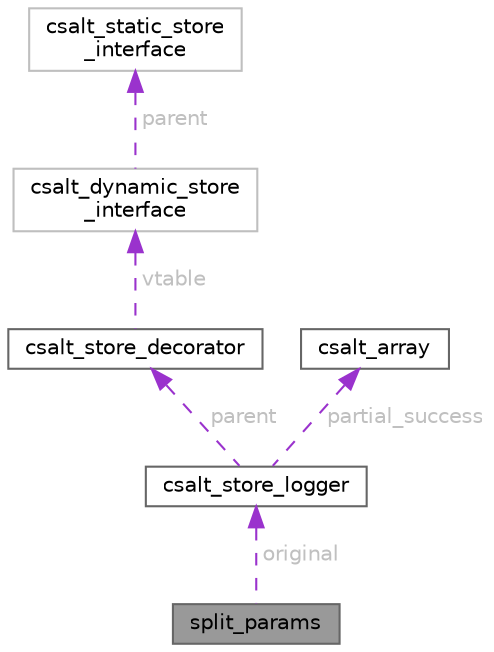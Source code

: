 digraph "split_params"
{
 // LATEX_PDF_SIZE
  bgcolor="transparent";
  edge [fontname=Helvetica,fontsize=10,labelfontname=Helvetica,labelfontsize=10];
  node [fontname=Helvetica,fontsize=10,shape=box,height=0.2,width=0.4];
  Node1 [id="Node000001",label="split_params",height=0.2,width=0.4,color="gray40", fillcolor="grey60", style="filled", fontcolor="black",tooltip=" "];
  Node2 -> Node1 [id="edge1_Node000001_Node000002",dir="back",color="darkorchid3",style="dashed",tooltip=" ",label=" original",fontcolor="grey" ];
  Node2 [id="Node000002",label="csalt_store_logger",height=0.2,width=0.4,color="gray40", fillcolor="white", style="filled",URL="$structcsalt__store__logger.html",tooltip="This type decorates a store, providing customizable logging output."];
  Node3 -> Node2 [id="edge2_Node000002_Node000003",dir="back",color="darkorchid3",style="dashed",tooltip=" ",label=" parent",fontcolor="grey" ];
  Node3 [id="Node000003",label="csalt_store_decorator",height=0.2,width=0.4,color="gray40", fillcolor="white", style="filled",URL="$structcsalt__store__decorator.html",tooltip="A decorator to include as the first member in your struct."];
  Node4 -> Node3 [id="edge3_Node000003_Node000004",dir="back",color="darkorchid3",style="dashed",tooltip=" ",label=" vtable",fontcolor="grey" ];
  Node4 [id="Node000004",label="csalt_dynamic_store\l_interface",height=0.2,width=0.4,color="grey75", fillcolor="white", style="filled",URL="$structcsalt__dynamic__store__interface.html",tooltip=" "];
  Node5 -> Node4 [id="edge4_Node000004_Node000005",dir="back",color="darkorchid3",style="dashed",tooltip=" ",label=" parent",fontcolor="grey" ];
  Node5 [id="Node000005",label="csalt_static_store\l_interface",height=0.2,width=0.4,color="grey75", fillcolor="white", style="filled",URL="$structcsalt__static__store__interface.html",tooltip=" "];
  Node6 -> Node2 [id="edge5_Node000002_Node000006",dir="back",color="darkorchid3",style="dashed",tooltip=" ",label=" partial_success",fontcolor="grey" ];
  Node6 [id="Node000006",label="csalt_array",height=0.2,width=0.4,color="gray40", fillcolor="white", style="filled",URL="$structcsalt__array.html",tooltip="A generic array."];
}
